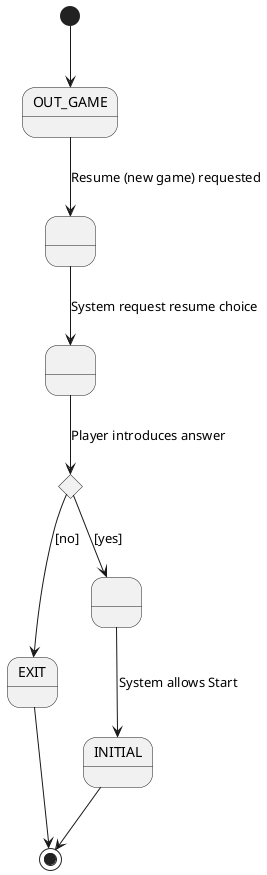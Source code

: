 @startuml resume
state OUT_GAME
state INITIAL
state EXIT
state requested as " "
state asked as " "
state isValidAnswer <<choice>>
state resume as " "

[*] --> OUT_GAME
OUT_GAME --> requested: Resume (new game) requested
requested --> asked: System request resume choice
asked --> isValidAnswer: Player introduces answer
isValidAnswer --> resume: [yes]
resume --> INITIAL: System allows Start
isValidAnswer --> EXIT: [no]
INITIAL --> [*]
EXIT --> [*]
@enduml